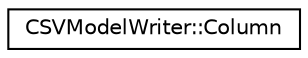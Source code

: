 digraph "Graphical Class Hierarchy"
{
  edge [fontname="Helvetica",fontsize="10",labelfontname="Helvetica",labelfontsize="10"];
  node [fontname="Helvetica",fontsize="10",shape=record];
  rankdir="LR";
  Node0 [label="CSVModelWriter::Column",height=0.2,width=0.4,color="black", fillcolor="white", style="filled",URL="$d2/dbf/struct_c_s_v_model_writer_1_1_column.html"];
}
